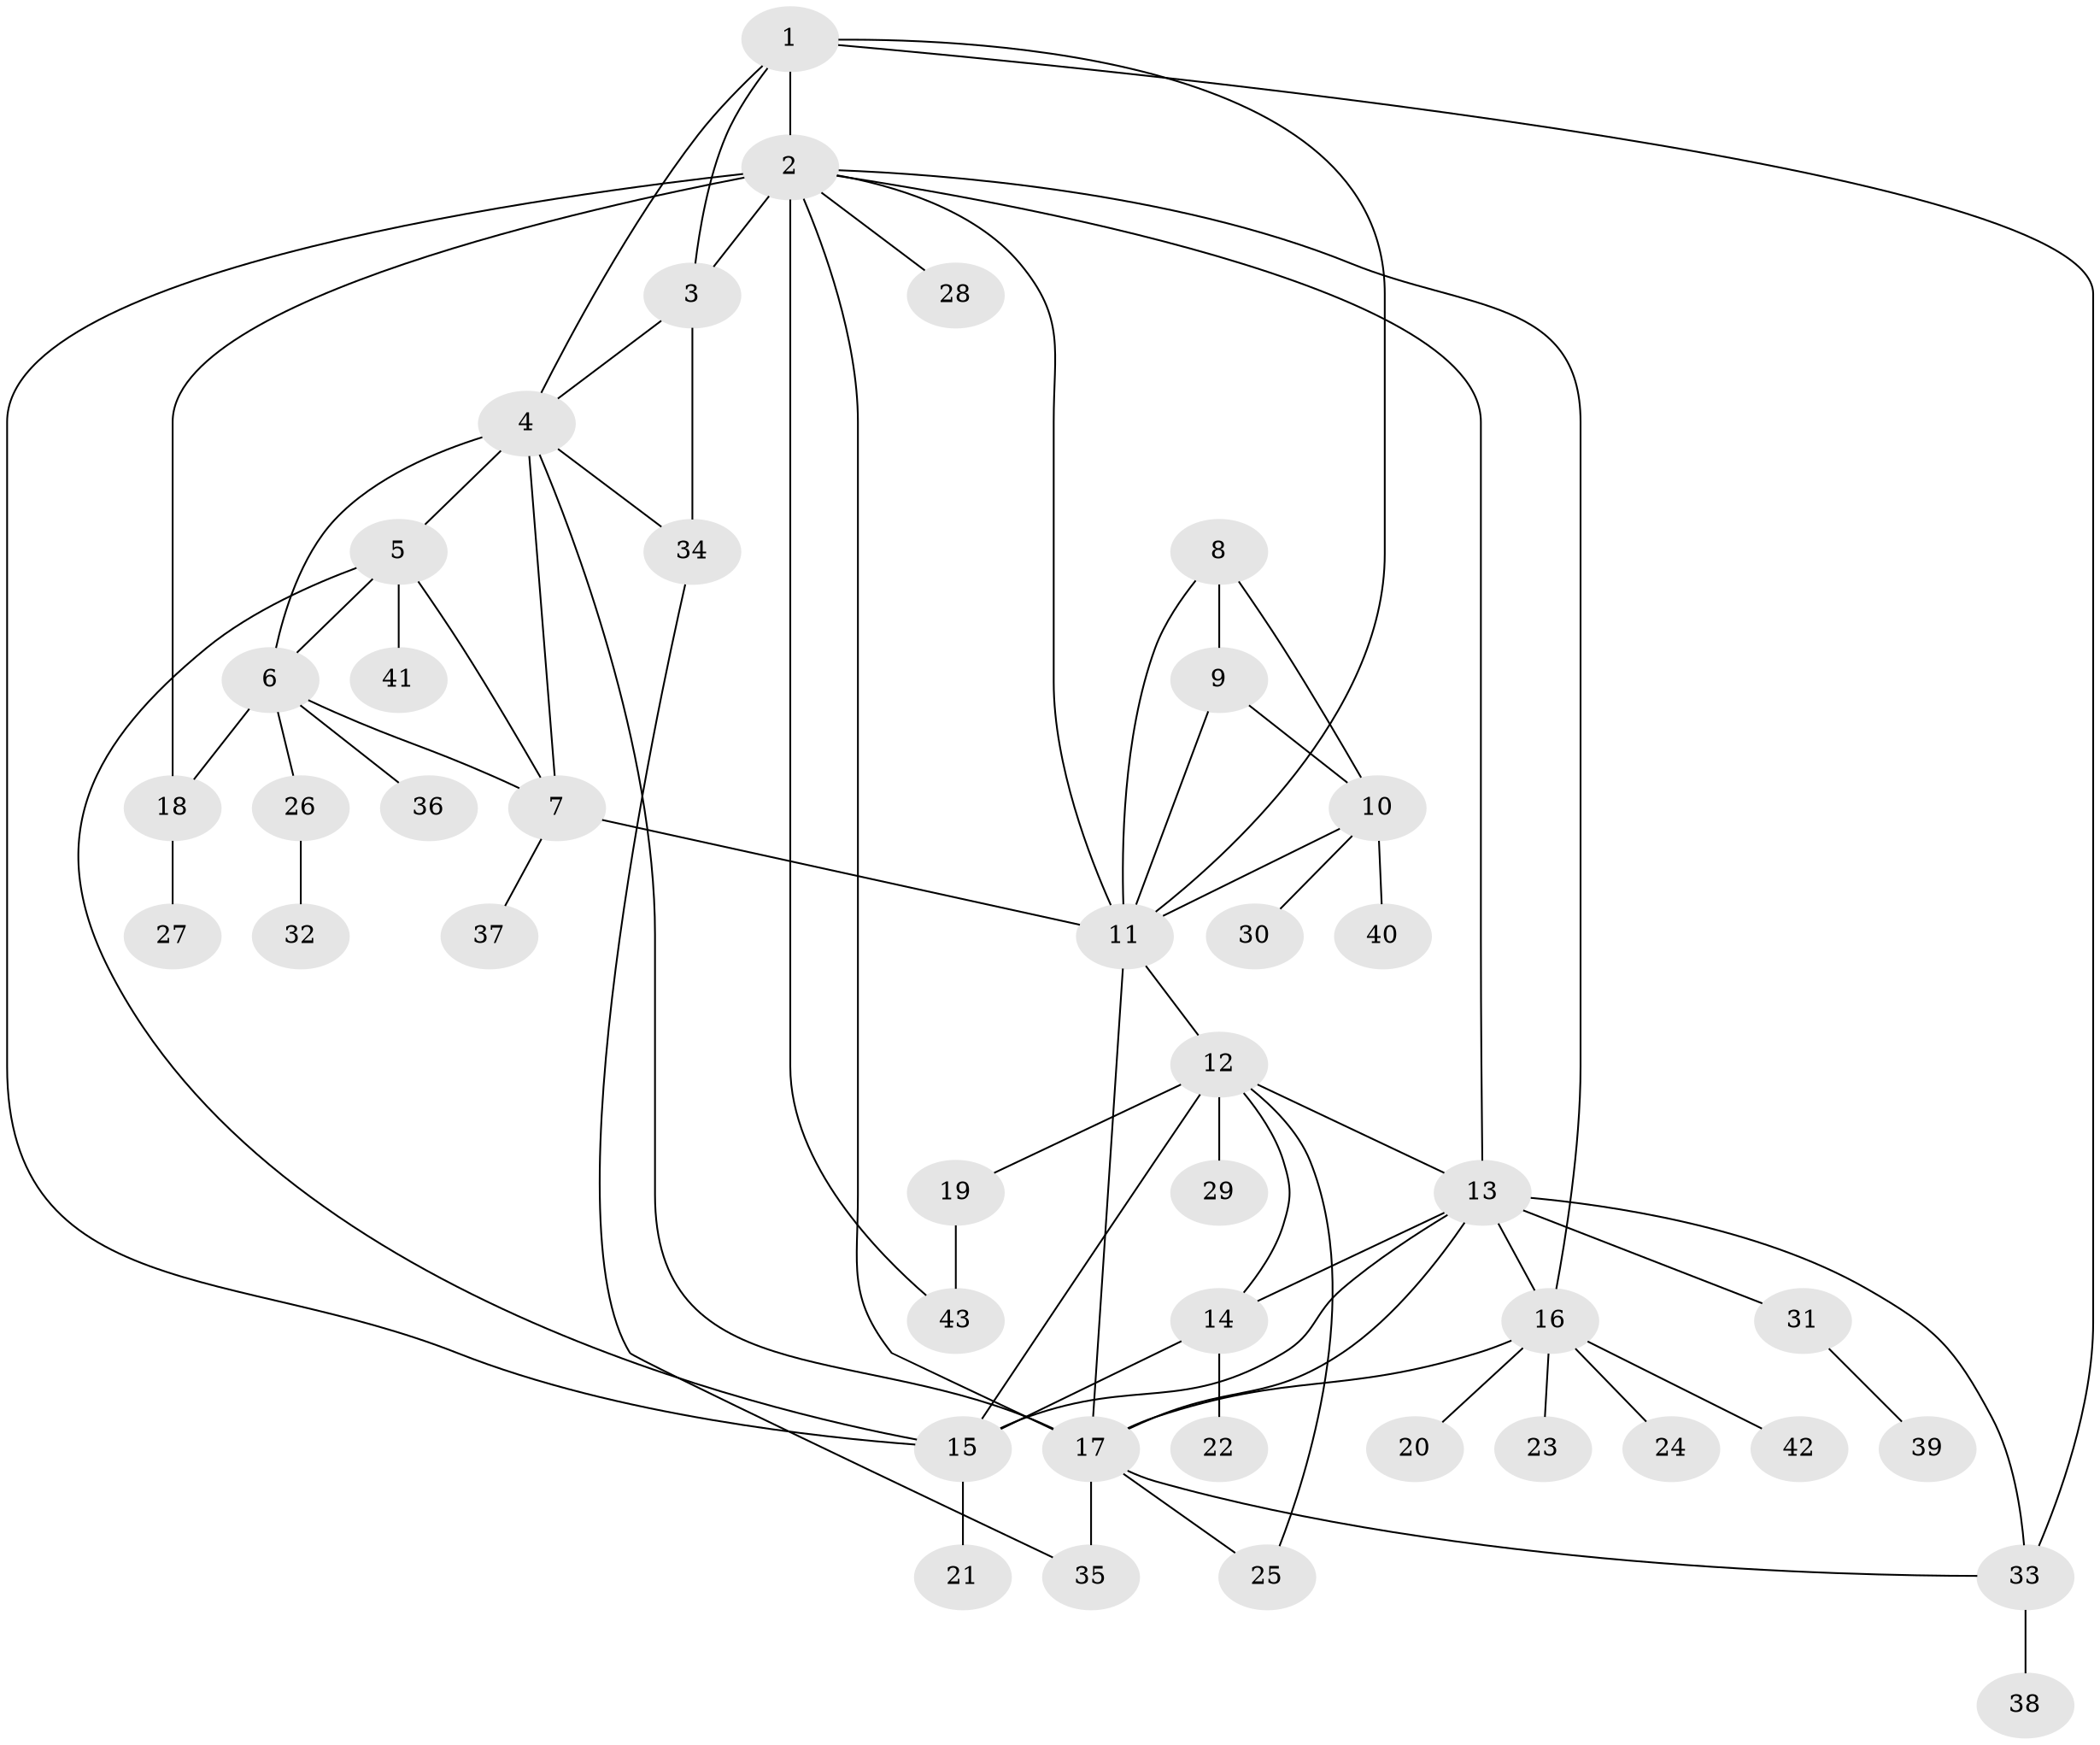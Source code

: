 // original degree distribution, {7: 0.047058823529411764, 6: 0.03529411764705882, 9: 0.03529411764705882, 4: 0.07058823529411765, 3: 0.10588235294117647, 8: 0.03529411764705882, 11: 0.011764705882352941, 1: 0.4823529411764706, 2: 0.17647058823529413}
// Generated by graph-tools (version 1.1) at 2025/37/03/09/25 02:37:35]
// undirected, 43 vertices, 70 edges
graph export_dot {
graph [start="1"]
  node [color=gray90,style=filled];
  1;
  2;
  3;
  4;
  5;
  6;
  7;
  8;
  9;
  10;
  11;
  12;
  13;
  14;
  15;
  16;
  17;
  18;
  19;
  20;
  21;
  22;
  23;
  24;
  25;
  26;
  27;
  28;
  29;
  30;
  31;
  32;
  33;
  34;
  35;
  36;
  37;
  38;
  39;
  40;
  41;
  42;
  43;
  1 -- 2 [weight=2.0];
  1 -- 3 [weight=1.0];
  1 -- 4 [weight=1.0];
  1 -- 11 [weight=1.0];
  1 -- 33 [weight=1.0];
  2 -- 3 [weight=5.0];
  2 -- 11 [weight=1.0];
  2 -- 13 [weight=1.0];
  2 -- 15 [weight=1.0];
  2 -- 16 [weight=1.0];
  2 -- 17 [weight=1.0];
  2 -- 18 [weight=1.0];
  2 -- 28 [weight=1.0];
  2 -- 43 [weight=1.0];
  3 -- 4 [weight=1.0];
  3 -- 34 [weight=1.0];
  4 -- 5 [weight=1.0];
  4 -- 6 [weight=1.0];
  4 -- 7 [weight=1.0];
  4 -- 17 [weight=1.0];
  4 -- 34 [weight=1.0];
  5 -- 6 [weight=1.0];
  5 -- 7 [weight=1.0];
  5 -- 15 [weight=1.0];
  5 -- 41 [weight=2.0];
  6 -- 7 [weight=1.0];
  6 -- 18 [weight=1.0];
  6 -- 26 [weight=1.0];
  6 -- 36 [weight=1.0];
  7 -- 11 [weight=1.0];
  7 -- 37 [weight=1.0];
  8 -- 9 [weight=1.0];
  8 -- 10 [weight=1.0];
  8 -- 11 [weight=1.0];
  9 -- 10 [weight=1.0];
  9 -- 11 [weight=1.0];
  10 -- 11 [weight=1.0];
  10 -- 30 [weight=1.0];
  10 -- 40 [weight=1.0];
  11 -- 12 [weight=1.0];
  11 -- 17 [weight=1.0];
  12 -- 13 [weight=1.0];
  12 -- 14 [weight=1.0];
  12 -- 15 [weight=1.0];
  12 -- 19 [weight=1.0];
  12 -- 25 [weight=1.0];
  12 -- 29 [weight=1.0];
  13 -- 14 [weight=7.0];
  13 -- 15 [weight=1.0];
  13 -- 16 [weight=2.0];
  13 -- 17 [weight=1.0];
  13 -- 31 [weight=1.0];
  13 -- 33 [weight=1.0];
  14 -- 15 [weight=1.0];
  14 -- 22 [weight=1.0];
  15 -- 21 [weight=2.0];
  16 -- 17 [weight=1.0];
  16 -- 20 [weight=1.0];
  16 -- 23 [weight=1.0];
  16 -- 24 [weight=1.0];
  16 -- 42 [weight=1.0];
  17 -- 25 [weight=1.0];
  17 -- 33 [weight=1.0];
  17 -- 35 [weight=1.0];
  18 -- 27 [weight=1.0];
  19 -- 43 [weight=1.0];
  26 -- 32 [weight=1.0];
  31 -- 39 [weight=1.0];
  33 -- 38 [weight=1.0];
  34 -- 35 [weight=1.0];
}

